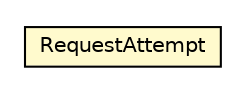 #!/usr/local/bin/dot
#
# Class diagram 
# Generated by UMLGraph version R5_6-24-gf6e263 (http://www.umlgraph.org/)
#

digraph G {
	edge [fontname="Helvetica",fontsize=10,labelfontname="Helvetica",labelfontsize=10];
	node [fontname="Helvetica",fontsize=10,shape=plaintext];
	nodesep=0.25;
	ranksep=0.5;
	// io.reinert.requestor.core.RequestAttempt
	c58693 [label=<<table title="io.reinert.requestor.core.RequestAttempt" border="0" cellborder="1" cellspacing="0" cellpadding="2" port="p" bgcolor="lemonChiffon" href="./RequestAttempt.html">
		<tr><td><table border="0" cellspacing="0" cellpadding="1">
<tr><td align="center" balign="center"> RequestAttempt </td></tr>
		</table></td></tr>
		</table>>, URL="./RequestAttempt.html", fontname="Helvetica", fontcolor="black", fontsize=10.0];
}

